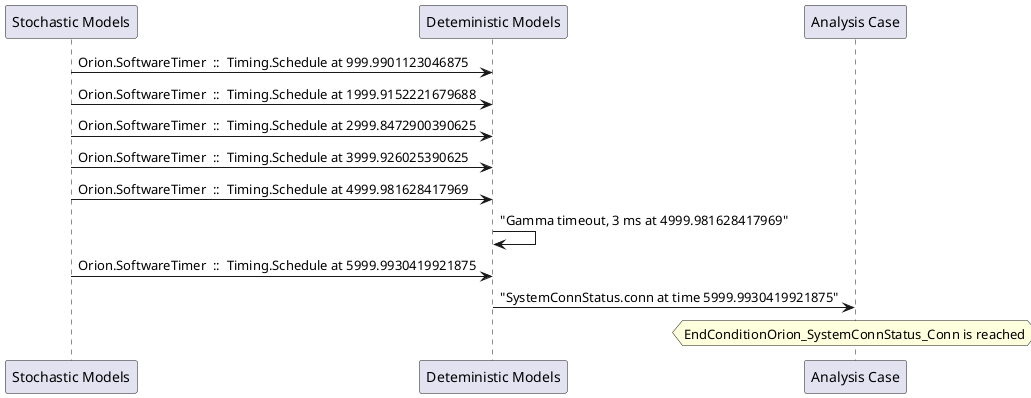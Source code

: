 
	@startuml
	participant "Stochastic Models" as stochmodel
	participant "Deteministic Models" as detmodel
	participant "Analysis Case" as analysis
	stochmodel -> detmodel : Orion.SoftwareTimer  ::  Timing.Schedule at 999.9901123046875
stochmodel -> detmodel : Orion.SoftwareTimer  ::  Timing.Schedule at 1999.9152221679688
stochmodel -> detmodel : Orion.SoftwareTimer  ::  Timing.Schedule at 2999.8472900390625
stochmodel -> detmodel : Orion.SoftwareTimer  ::  Timing.Schedule at 3999.926025390625
stochmodel -> detmodel : Orion.SoftwareTimer  ::  Timing.Schedule at 4999.981628417969
detmodel -> detmodel : "Gamma timeout, 3 ms at 4999.981628417969"
stochmodel -> detmodel : Orion.SoftwareTimer  ::  Timing.Schedule at 5999.9930419921875
detmodel -> analysis : "SystemConnStatus.conn at time 5999.9930419921875"
hnote over analysis 
EndConditionOrion_SystemConnStatus_Conn is reached
endnote
@enduml
